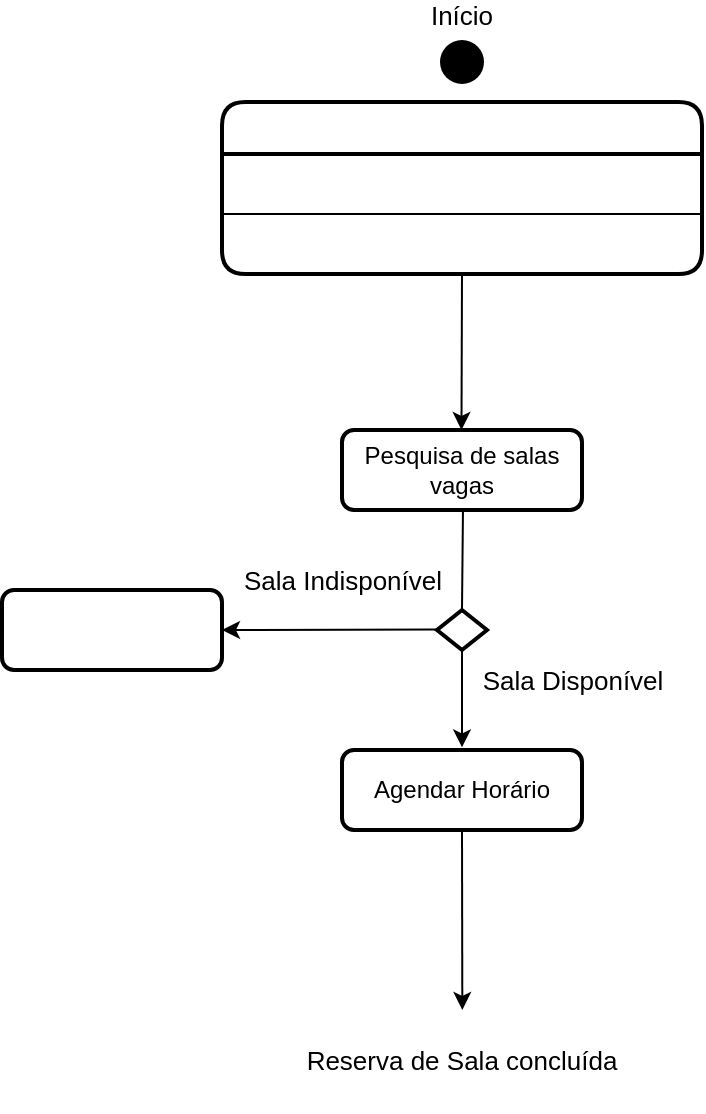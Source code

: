 <mxfile version="20.6.2" type="github">
  <diagram id="C5RBs43oDa-KdzZeNtuy" name="Page-1">
    <mxGraphModel dx="684" dy="1546" grid="1" gridSize="10" guides="1" tooltips="1" connect="0" arrows="0" fold="1" page="1" pageScale="1" pageWidth="827" pageHeight="1169" math="0" shadow="0">
      <root>
        <mxCell id="WIyWlLk6GJQsqaUBKTNV-0" />
        <mxCell id="WIyWlLk6GJQsqaUBKTNV-1" parent="WIyWlLk6GJQsqaUBKTNV-0" />
        <mxCell id="r_Y-1Pc6A0Ecmu2OVbc_-3" value="Pesquisa de salas vagas" style="rounded=1;whiteSpace=wrap;html=1;strokeWidth=2;fillStyle=solid;sketch=0;shadow=0;glass=0;" vertex="1" parent="WIyWlLk6GJQsqaUBKTNV-1">
          <mxGeometry x="260" y="-400" width="120" height="40" as="geometry" />
        </mxCell>
        <mxCell id="r_Y-1Pc6A0Ecmu2OVbc_-11" value="Início&#xa;&#xa;&#xa;" style="shape=waypoint;sketch=0;fillStyle=solid;size=6;pointerEvents=1;points=[];fillColor=none;resizable=0;rotatable=0;perimeter=centerPerimeter;snapToPoint=1;rounded=1;shadow=0;glass=0;strokeColor=#000000;strokeWidth=9;fontSize=13;" vertex="1" parent="WIyWlLk6GJQsqaUBKTNV-1">
          <mxGeometry x="300" y="-604" width="40" height="40" as="geometry" />
        </mxCell>
        <mxCell id="r_Y-1Pc6A0Ecmu2OVbc_-12" value="Reserva de Sala concluída" style="rounded=1;whiteSpace=wrap;html=1;shadow=0;glass=0;sketch=0;fillStyle=solid;strokeWidth=2;fontSize=13;strokeColor=#FFFFFF;" vertex="1" parent="WIyWlLk6GJQsqaUBKTNV-1">
          <mxGeometry x="200" y="-110" width="240" height="50" as="geometry" />
        </mxCell>
        <mxCell id="r_Y-1Pc6A0Ecmu2OVbc_-32" value="" style="endArrow=classic;html=1;rounded=0;startArrow=none;entryX=0.5;entryY=-0.033;entryDx=0;entryDy=0;entryPerimeter=0;" edge="1" parent="WIyWlLk6GJQsqaUBKTNV-1" source="r_Y-1Pc6A0Ecmu2OVbc_-39" target="r_Y-1Pc6A0Ecmu2OVbc_-31">
          <mxGeometry width="50" height="50" relative="1" as="geometry">
            <mxPoint x="319.66" y="-350" as="sourcePoint" />
            <mxPoint x="320.16" y="-250" as="targetPoint" />
            <Array as="points" />
          </mxGeometry>
        </mxCell>
        <mxCell id="r_Y-1Pc6A0Ecmu2OVbc_-31" value="Agendar Horário" style="rounded=1;whiteSpace=wrap;html=1;strokeWidth=2;fillStyle=solid;sketch=0;shadow=0;glass=0;" vertex="1" parent="WIyWlLk6GJQsqaUBKTNV-1">
          <mxGeometry x="260" y="-240" width="120" height="40" as="geometry" />
        </mxCell>
        <mxCell id="r_Y-1Pc6A0Ecmu2OVbc_-37" value="" style="endArrow=classic;html=1;rounded=0;" edge="1" parent="WIyWlLk6GJQsqaUBKTNV-1">
          <mxGeometry width="50" height="50" relative="1" as="geometry">
            <mxPoint x="320" y="-200" as="sourcePoint" />
            <mxPoint x="320.16" y="-110" as="targetPoint" />
            <Array as="points" />
          </mxGeometry>
        </mxCell>
        <mxCell id="r_Y-1Pc6A0Ecmu2OVbc_-38" value="Sala Disponível" style="text;html=1;align=center;verticalAlign=middle;resizable=0;points=[];autosize=1;strokeColor=none;fillColor=none;fontSize=13;" vertex="1" parent="WIyWlLk6GJQsqaUBKTNV-1">
          <mxGeometry x="320" y="-290" width="110" height="30" as="geometry" />
        </mxCell>
        <mxCell id="r_Y-1Pc6A0Ecmu2OVbc_-39" value="" style="strokeWidth=2;html=1;shape=mxgraph.flowchart.decision;whiteSpace=wrap;rounded=1;shadow=0;glass=0;sketch=0;fillStyle=solid;strokeColor=default;fontSize=13;fillColor=default;" vertex="1" parent="WIyWlLk6GJQsqaUBKTNV-1">
          <mxGeometry x="307.5" y="-310" width="25" height="20" as="geometry" />
        </mxCell>
        <mxCell id="r_Y-1Pc6A0Ecmu2OVbc_-41" value="" style="endArrow=classic;html=1;rounded=0;fontFamily=Helvetica;fontSize=13;fontColor=none;exitX=-0.009;exitY=0.486;exitDx=0;exitDy=0;exitPerimeter=0;jumpSize=3;" edge="1" parent="WIyWlLk6GJQsqaUBKTNV-1" source="r_Y-1Pc6A0Ecmu2OVbc_-39">
          <mxGeometry width="50" height="50" relative="1" as="geometry">
            <mxPoint x="320" y="-260" as="sourcePoint" />
            <mxPoint x="200" y="-300" as="targetPoint" />
          </mxGeometry>
        </mxCell>
        <mxCell id="r_Y-1Pc6A0Ecmu2OVbc_-43" value="Sala Indisponível" style="text;html=1;align=center;verticalAlign=middle;resizable=0;points=[];autosize=1;strokeColor=none;fillColor=none;fontSize=13;" vertex="1" parent="WIyWlLk6GJQsqaUBKTNV-1">
          <mxGeometry x="200" y="-340" width="120" height="30" as="geometry" />
        </mxCell>
        <mxCell id="r_Y-1Pc6A0Ecmu2OVbc_-44" value="&lt;font color=&quot;#ffffff&quot;&gt;Alterar Horário&amp;nbsp;&lt;/font&gt;" style="whiteSpace=wrap;html=1;rounded=1;shadow=0;glass=0;sketch=0;fillStyle=solid;strokeColor=default;strokeWidth=2;fontFamily=Helvetica;fontSize=13;fontColor=none;fillColor=default;" vertex="1" parent="WIyWlLk6GJQsqaUBKTNV-1">
          <mxGeometry x="90" y="-320" width="110" height="40" as="geometry" />
        </mxCell>
        <mxCell id="r_Y-1Pc6A0Ecmu2OVbc_-46" value="" style="endArrow=classic;html=1;rounded=0;exitX=0.5;exitY=0.969;exitDx=0;exitDy=0;exitPerimeter=0;" edge="1" parent="WIyWlLk6GJQsqaUBKTNV-1" source="r_Y-1Pc6A0Ecmu2OVbc_-50">
          <mxGeometry width="50" height="50" relative="1" as="geometry">
            <mxPoint x="319.58" y="-490" as="sourcePoint" />
            <mxPoint x="319.74" y="-400" as="targetPoint" />
            <Array as="points" />
          </mxGeometry>
        </mxCell>
        <mxCell id="r_Y-1Pc6A0Ecmu2OVbc_-47" value="Funcionário" style="swimlane;fontStyle=1;align=center;verticalAlign=top;childLayout=stackLayout;horizontal=1;startSize=26;horizontalStack=0;resizeParent=1;resizeParentMax=0;resizeLast=0;collapsible=1;marginBottom=0;rounded=1;shadow=0;glass=0;sketch=0;fillStyle=solid;strokeColor=default;strokeWidth=2;fontFamily=Helvetica;fontSize=13;fontColor=#FFFFFF;fillColor=none;html=1;" vertex="1" parent="WIyWlLk6GJQsqaUBKTNV-1">
          <mxGeometry x="200" y="-564" width="240" height="86" as="geometry">
            <mxRectangle x="200" y="-564" width="110" height="30" as="alternateBounds" />
          </mxGeometry>
        </mxCell>
        <mxCell id="r_Y-1Pc6A0Ecmu2OVbc_-48" value="Nome: Otniel de Souza" style="text;strokeColor=none;fillColor=none;align=left;verticalAlign=top;spacingLeft=4;spacingRight=4;overflow=hidden;rotatable=0;points=[[0,0.5],[1,0.5]];portConstraint=eastwest;rounded=1;shadow=0;glass=0;sketch=0;fillStyle=solid;strokeWidth=2;fontFamily=Helvetica;fontSize=13;fontColor=#FFFFFF;html=1;" vertex="1" parent="r_Y-1Pc6A0Ecmu2OVbc_-47">
          <mxGeometry y="26" width="240" height="26" as="geometry" />
        </mxCell>
        <mxCell id="r_Y-1Pc6A0Ecmu2OVbc_-49" value="" style="line;strokeWidth=1;fillColor=none;align=left;verticalAlign=middle;spacingTop=-1;spacingLeft=3;spacingRight=3;rotatable=0;labelPosition=right;points=[];portConstraint=eastwest;strokeColor=inherit;rounded=1;shadow=0;glass=0;sketch=0;fillStyle=solid;fontFamily=Helvetica;fontSize=13;fontColor=#FFFFFF;html=1;" vertex="1" parent="r_Y-1Pc6A0Ecmu2OVbc_-47">
          <mxGeometry y="52" width="240" height="8" as="geometry" />
        </mxCell>
        <mxCell id="r_Y-1Pc6A0Ecmu2OVbc_-50" value="Setor: Tecnologia da Informação" style="text;strokeColor=none;fillColor=none;align=left;verticalAlign=top;spacingLeft=4;spacingRight=4;overflow=hidden;rotatable=0;points=[[0,0.5],[1,0.5]];portConstraint=eastwest;rounded=1;shadow=0;glass=0;sketch=0;fillStyle=solid;strokeWidth=2;fontFamily=Helvetica;fontSize=13;fontColor=#FFFFFF;html=1;" vertex="1" parent="r_Y-1Pc6A0Ecmu2OVbc_-47">
          <mxGeometry y="60" width="240" height="26" as="geometry" />
        </mxCell>
        <mxCell id="r_Y-1Pc6A0Ecmu2OVbc_-52" value="" style="endArrow=none;html=1;rounded=0;fontFamily=Helvetica;fontSize=13;fontColor=#FFFFFF;jumpSize=3;entryX=0.504;entryY=1.019;entryDx=0;entryDy=0;entryPerimeter=0;" edge="1" parent="WIyWlLk6GJQsqaUBKTNV-1" target="r_Y-1Pc6A0Ecmu2OVbc_-3">
          <mxGeometry width="50" height="50" relative="1" as="geometry">
            <mxPoint x="320" y="-310" as="sourcePoint" />
            <mxPoint x="340" y="-400" as="targetPoint" />
          </mxGeometry>
        </mxCell>
      </root>
    </mxGraphModel>
  </diagram>
</mxfile>
